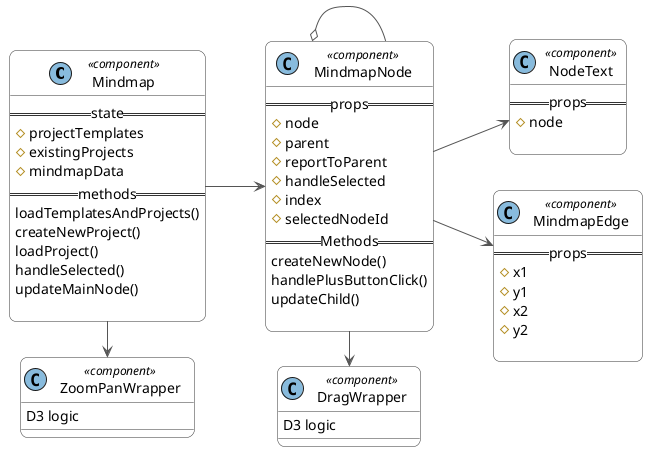 @startuml
left to right direction
skinparam class {
    BackgroundColor white
    ArrowColor #555
    BorderColor #333333
}

skinparam roundcorner 15

class "   Mindmap   " as mindmap <<(C, 88bbdd) component>> {
    ==state==
    # projectTemplates
    # existingProjects
    # mindmapData
    ==methods==
    loadTemplatesAndProjects()
    createNewProject()
    loadProject()
    handleSelected()
    updateMainNode()

}

class "   MindmapNode   " as mmNode <<(C, 88bbdd) component>> {
    ==props==
    # node
    # parent
    # reportToParent
    # handleSelected
    # index
    # selectedNodeId
    ==Methods==
    createNewNode()
    handlePlusButtonClick()
    updateChild()

}

class "   NodeText   " as mmText<<(C, 88bbdd) component>> {
    ==props==
    # node

}

class "   MindmapEdge   " as mmEdge<<(C, 88bbdd) component>> {
    ==props==
    # x1
    # y1
    # x2
    # y2

}

class "   ZoomPanWrapper   " as zoompan <<(C, 88bbdd) component>> {
    D3 logic
}

class "   DragWrapper   " as drag <<(C, 88bbdd) component>> {
    D3 logic
}


mindmap --> mmNode
mindmap -> zoompan
mmNode o-- mmNode
mmNode --> mmText
mmNode --> mmEdge
mmNode -> drag
@enduml